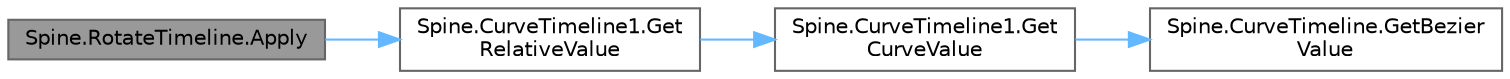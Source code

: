 digraph "Spine.RotateTimeline.Apply"
{
 // LATEX_PDF_SIZE
  bgcolor="transparent";
  edge [fontname=Helvetica,fontsize=10,labelfontname=Helvetica,labelfontsize=10];
  node [fontname=Helvetica,fontsize=10,shape=box,height=0.2,width=0.4];
  rankdir="LR";
  Node1 [id="Node000001",label="Spine.RotateTimeline.Apply",height=0.2,width=0.4,color="gray40", fillcolor="grey60", style="filled", fontcolor="black",tooltip=" "];
  Node1 -> Node2 [id="edge1_Node000001_Node000002",color="steelblue1",style="solid",tooltip=" "];
  Node2 [id="Node000002",label="Spine.CurveTimeline1.Get\lRelativeValue",height=0.2,width=0.4,color="grey40", fillcolor="white", style="filled",URL="$class_spine_1_1_curve_timeline1.html#a1b7f414fc37bb68cef51c0032b0b8142",tooltip=" "];
  Node2 -> Node3 [id="edge2_Node000002_Node000003",color="steelblue1",style="solid",tooltip=" "];
  Node3 [id="Node000003",label="Spine.CurveTimeline1.Get\lCurveValue",height=0.2,width=0.4,color="grey40", fillcolor="white", style="filled",URL="$class_spine_1_1_curve_timeline1.html#a4c6265e50e7b3e9f359549ad55d94bf4",tooltip="Returns the interpolated value for the specified time."];
  Node3 -> Node4 [id="edge3_Node000003_Node000004",color="steelblue1",style="solid",tooltip=" "];
  Node4 [id="Node000004",label="Spine.CurveTimeline.GetBezier\lValue",height=0.2,width=0.4,color="grey40", fillcolor="white", style="filled",URL="$class_spine_1_1_curve_timeline.html#af5d5dc239e695c4ad4bb33396cb03d38",tooltip="Returns the Bezier interpolated value for the specified time."];
}
